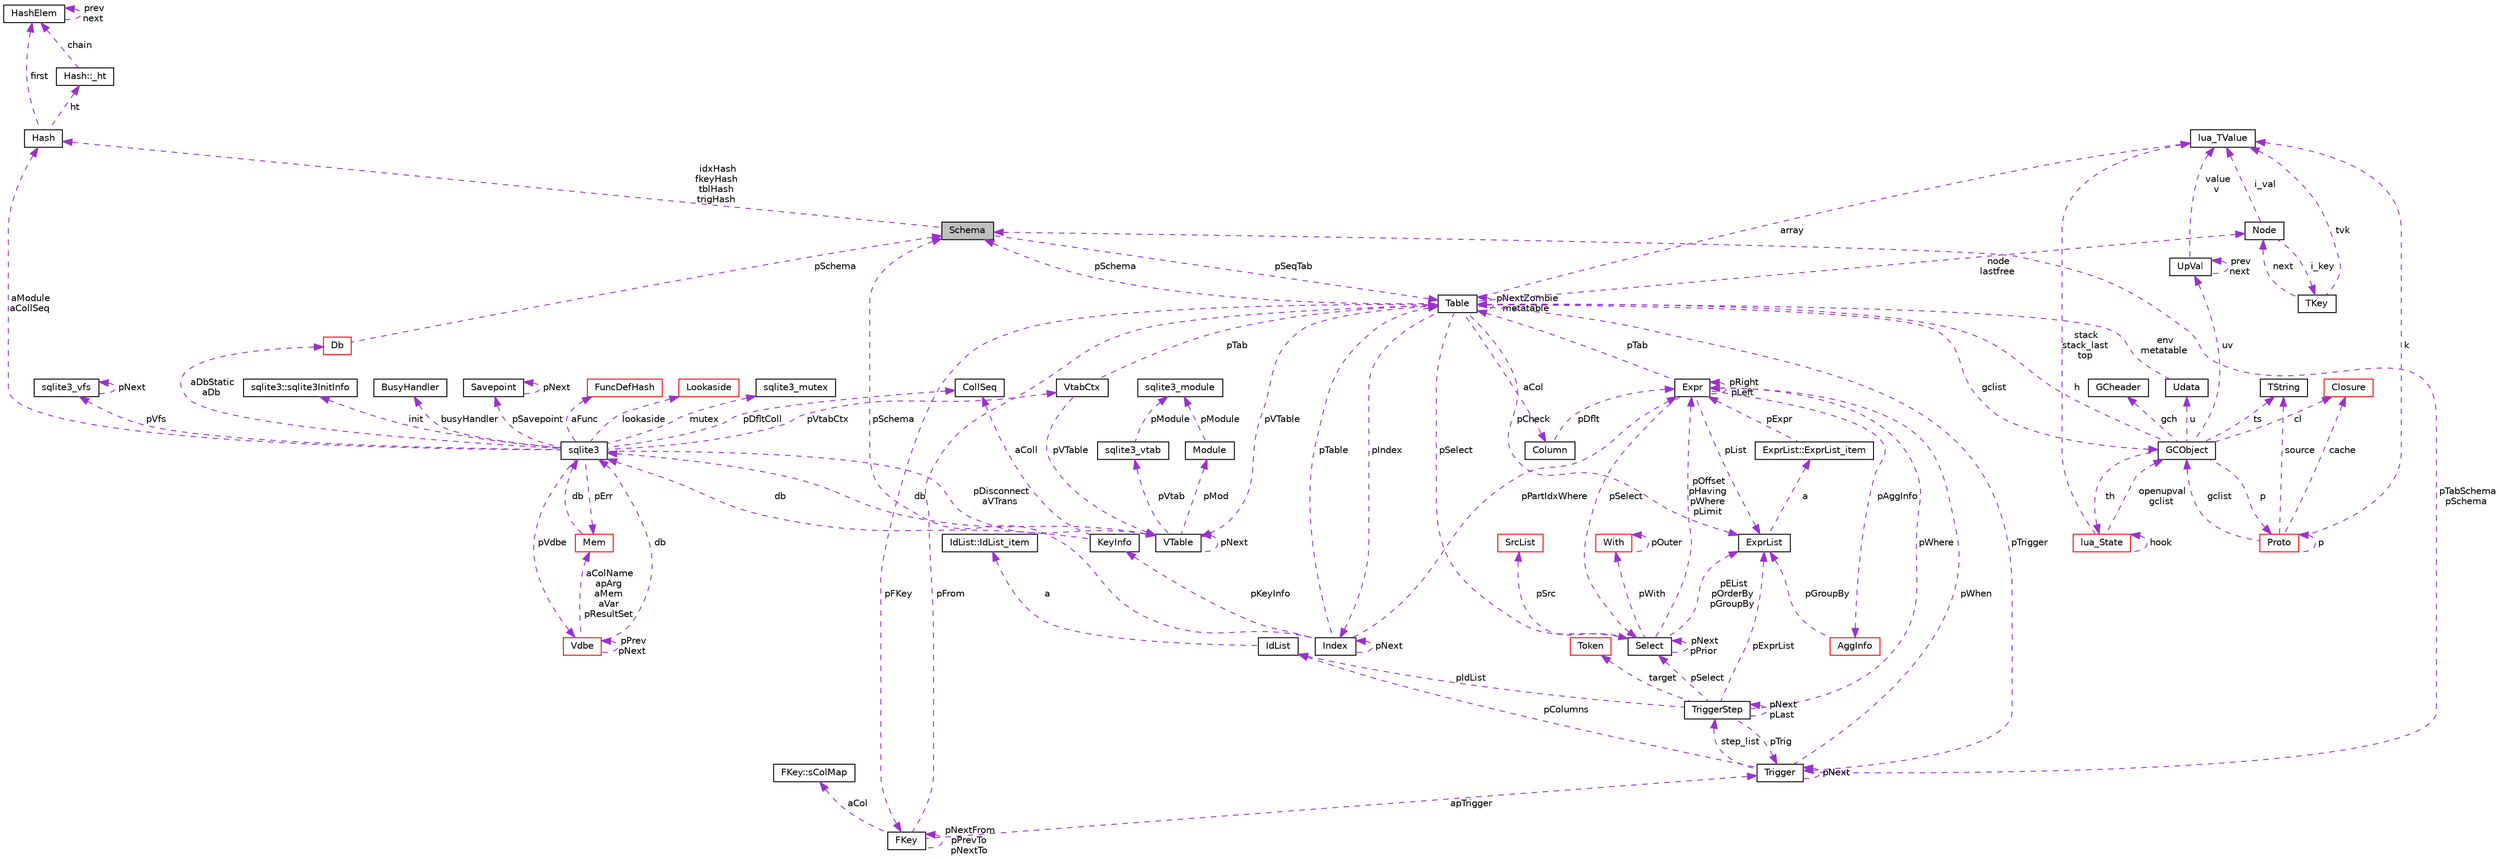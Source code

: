 digraph "Schema"
{
  edge [fontname="Helvetica",fontsize="10",labelfontname="Helvetica",labelfontsize="10"];
  node [fontname="Helvetica",fontsize="10",shape=record];
  Node1 [label="Schema",height=0.2,width=0.4,color="black", fillcolor="grey75", style="filled", fontcolor="black"];
  Node2 -> Node1 [dir="back",color="darkorchid3",fontsize="10",style="dashed",label=" pSeqTab" ];
  Node2 [label="Table",height=0.2,width=0.4,color="black", fillcolor="white", style="filled",URL="$struct_table.html"];
  Node3 -> Node2 [dir="back",color="darkorchid3",fontsize="10",style="dashed",label=" node\nlastfree" ];
  Node3 [label="Node",height=0.2,width=0.4,color="black", fillcolor="white", style="filled",URL="$struct_node.html"];
  Node4 -> Node3 [dir="back",color="darkorchid3",fontsize="10",style="dashed",label=" i_val" ];
  Node4 [label="lua_TValue",height=0.2,width=0.4,color="black", fillcolor="white", style="filled",URL="$structlua___t_value.html"];
  Node5 -> Node3 [dir="back",color="darkorchid3",fontsize="10",style="dashed",label=" i_key" ];
  Node5 [label="TKey",height=0.2,width=0.4,color="black", fillcolor="white", style="filled",URL="$union_t_key.html"];
  Node3 -> Node5 [dir="back",color="darkorchid3",fontsize="10",style="dashed",label=" next" ];
  Node4 -> Node5 [dir="back",color="darkorchid3",fontsize="10",style="dashed",label=" tvk" ];
  Node1 -> Node2 [dir="back",color="darkorchid3",fontsize="10",style="dashed",label=" pSchema" ];
  Node4 -> Node2 [dir="back",color="darkorchid3",fontsize="10",style="dashed",label=" array" ];
  Node6 -> Node2 [dir="back",color="darkorchid3",fontsize="10",style="dashed",label=" aCol" ];
  Node6 [label="Column",height=0.2,width=0.4,color="black", fillcolor="white", style="filled",URL="$struct_column.html"];
  Node7 -> Node6 [dir="back",color="darkorchid3",fontsize="10",style="dashed",label=" pDflt" ];
  Node7 [label="Expr",height=0.2,width=0.4,color="black", fillcolor="white", style="filled",URL="$struct_expr.html"];
  Node8 -> Node7 [dir="back",color="darkorchid3",fontsize="10",style="dashed",label=" pAggInfo" ];
  Node8 [label="AggInfo",height=0.2,width=0.4,color="red", fillcolor="white", style="filled",URL="$struct_agg_info.html"];
  Node9 -> Node8 [dir="back",color="darkorchid3",fontsize="10",style="dashed",label=" pGroupBy" ];
  Node9 [label="ExprList",height=0.2,width=0.4,color="black", fillcolor="white", style="filled",URL="$struct_expr_list.html"];
  Node10 -> Node9 [dir="back",color="darkorchid3",fontsize="10",style="dashed",label=" a" ];
  Node10 [label="ExprList::ExprList_item",height=0.2,width=0.4,color="black", fillcolor="white", style="filled",URL="$struct_expr_list_1_1_expr_list__item.html"];
  Node7 -> Node10 [dir="back",color="darkorchid3",fontsize="10",style="dashed",label=" pExpr" ];
  Node7 -> Node7 [dir="back",color="darkorchid3",fontsize="10",style="dashed",label=" pRight\npLeft" ];
  Node2 -> Node7 [dir="back",color="darkorchid3",fontsize="10",style="dashed",label=" pTab" ];
  Node11 -> Node7 [dir="back",color="darkorchid3",fontsize="10",style="dashed",label=" pSelect" ];
  Node11 [label="Select",height=0.2,width=0.4,color="black", fillcolor="white", style="filled",URL="$struct_select.html"];
  Node7 -> Node11 [dir="back",color="darkorchid3",fontsize="10",style="dashed",label=" pOffset\npHaving\npWhere\npLimit" ];
  Node12 -> Node11 [dir="back",color="darkorchid3",fontsize="10",style="dashed",label=" pWith" ];
  Node12 [label="With",height=0.2,width=0.4,color="red", fillcolor="white", style="filled",URL="$struct_with.html"];
  Node12 -> Node12 [dir="back",color="darkorchid3",fontsize="10",style="dashed",label=" pOuter" ];
  Node11 -> Node11 [dir="back",color="darkorchid3",fontsize="10",style="dashed",label=" pNext\npPrior" ];
  Node13 -> Node11 [dir="back",color="darkorchid3",fontsize="10",style="dashed",label=" pSrc" ];
  Node13 [label="SrcList",height=0.2,width=0.4,color="red", fillcolor="white", style="filled",URL="$struct_src_list.html"];
  Node9 -> Node11 [dir="back",color="darkorchid3",fontsize="10",style="dashed",label=" pEList\npOrderBy\npGroupBy" ];
  Node9 -> Node7 [dir="back",color="darkorchid3",fontsize="10",style="dashed",label=" pList" ];
  Node14 -> Node2 [dir="back",color="darkorchid3",fontsize="10",style="dashed",label=" pFKey" ];
  Node14 [label="FKey",height=0.2,width=0.4,color="black", fillcolor="white", style="filled",URL="$struct_f_key.html"];
  Node15 -> Node14 [dir="back",color="darkorchid3",fontsize="10",style="dashed",label=" aCol" ];
  Node15 [label="FKey::sColMap",height=0.2,width=0.4,color="black", fillcolor="white", style="filled",URL="$struct_f_key_1_1s_col_map.html"];
  Node14 -> Node14 [dir="back",color="darkorchid3",fontsize="10",style="dashed",label=" pNextFrom\npPrevTo\npNextTo" ];
  Node2 -> Node14 [dir="back",color="darkorchid3",fontsize="10",style="dashed",label=" pFrom" ];
  Node16 -> Node14 [dir="back",color="darkorchid3",fontsize="10",style="dashed",label=" apTrigger" ];
  Node16 [label="Trigger",height=0.2,width=0.4,color="black", fillcolor="white", style="filled",URL="$struct_trigger.html"];
  Node17 -> Node16 [dir="back",color="darkorchid3",fontsize="10",style="dashed",label=" step_list" ];
  Node17 [label="TriggerStep",height=0.2,width=0.4,color="black", fillcolor="white", style="filled",URL="$struct_trigger_step.html"];
  Node17 -> Node17 [dir="back",color="darkorchid3",fontsize="10",style="dashed",label=" pNext\npLast" ];
  Node7 -> Node17 [dir="back",color="darkorchid3",fontsize="10",style="dashed",label=" pWhere" ];
  Node18 -> Node17 [dir="back",color="darkorchid3",fontsize="10",style="dashed",label=" target" ];
  Node18 [label="Token",height=0.2,width=0.4,color="red", fillcolor="white", style="filled",URL="$struct_token.html"];
  Node19 -> Node17 [dir="back",color="darkorchid3",fontsize="10",style="dashed",label=" pIdList" ];
  Node19 [label="IdList",height=0.2,width=0.4,color="black", fillcolor="white", style="filled",URL="$struct_id_list.html"];
  Node20 -> Node19 [dir="back",color="darkorchid3",fontsize="10",style="dashed",label=" a" ];
  Node20 [label="IdList::IdList_item",height=0.2,width=0.4,color="black", fillcolor="white", style="filled",URL="$struct_id_list_1_1_id_list__item.html"];
  Node11 -> Node17 [dir="back",color="darkorchid3",fontsize="10",style="dashed",label=" pSelect" ];
  Node16 -> Node17 [dir="back",color="darkorchid3",fontsize="10",style="dashed",label=" pTrig" ];
  Node9 -> Node17 [dir="back",color="darkorchid3",fontsize="10",style="dashed",label=" pExprList" ];
  Node1 -> Node16 [dir="back",color="darkorchid3",fontsize="10",style="dashed",label=" pTabSchema\npSchema" ];
  Node7 -> Node16 [dir="back",color="darkorchid3",fontsize="10",style="dashed",label=" pWhen" ];
  Node19 -> Node16 [dir="back",color="darkorchid3",fontsize="10",style="dashed",label=" pColumns" ];
  Node16 -> Node16 [dir="back",color="darkorchid3",fontsize="10",style="dashed",label=" pNext" ];
  Node21 -> Node2 [dir="back",color="darkorchid3",fontsize="10",style="dashed",label=" pVTable" ];
  Node21 [label="VTable",height=0.2,width=0.4,color="black", fillcolor="white", style="filled",URL="$struct_v_table.html"];
  Node22 -> Node21 [dir="back",color="darkorchid3",fontsize="10",style="dashed",label=" db" ];
  Node22 [label="sqlite3",height=0.2,width=0.4,color="black", fillcolor="white", style="filled",URL="$structsqlite3.html"];
  Node23 -> Node22 [dir="back",color="darkorchid3",fontsize="10",style="dashed",label=" pErr" ];
  Node23 [label="Mem",height=0.2,width=0.4,color="red", fillcolor="white", style="filled",URL="$struct_mem.html"];
  Node22 -> Node23 [dir="back",color="darkorchid3",fontsize="10",style="dashed",label=" db" ];
  Node24 -> Node22 [dir="back",color="darkorchid3",fontsize="10",style="dashed",label=" pVdbe" ];
  Node24 [label="Vdbe",height=0.2,width=0.4,color="red", fillcolor="white", style="filled",URL="$struct_vdbe.html"];
  Node24 -> Node24 [dir="back",color="darkorchid3",fontsize="10",style="dashed",label=" pPrev\npNext" ];
  Node23 -> Node24 [dir="back",color="darkorchid3",fontsize="10",style="dashed",label=" aColName\napArg\naMem\naVar\npResultSet" ];
  Node22 -> Node24 [dir="back",color="darkorchid3",fontsize="10",style="dashed",label=" db" ];
  Node25 -> Node22 [dir="back",color="darkorchid3",fontsize="10",style="dashed",label=" pSavepoint" ];
  Node25 [label="Savepoint",height=0.2,width=0.4,color="black", fillcolor="white", style="filled",URL="$struct_savepoint.html"];
  Node25 -> Node25 [dir="back",color="darkorchid3",fontsize="10",style="dashed",label=" pNext" ];
  Node26 -> Node22 [dir="back",color="darkorchid3",fontsize="10",style="dashed",label=" aFunc" ];
  Node26 [label="FuncDefHash",height=0.2,width=0.4,color="red", fillcolor="white", style="filled",URL="$struct_func_def_hash.html"];
  Node27 -> Node22 [dir="back",color="darkorchid3",fontsize="10",style="dashed",label=" lookaside" ];
  Node27 [label="Lookaside",height=0.2,width=0.4,color="red", fillcolor="white", style="filled",URL="$struct_lookaside.html"];
  Node28 -> Node22 [dir="back",color="darkorchid3",fontsize="10",style="dashed",label=" mutex" ];
  Node28 [label="sqlite3_mutex",height=0.2,width=0.4,color="black", fillcolor="white", style="filled",URL="$structsqlite3__mutex.html"];
  Node29 -> Node22 [dir="back",color="darkorchid3",fontsize="10",style="dashed",label=" pVfs" ];
  Node29 [label="sqlite3_vfs",height=0.2,width=0.4,color="black", fillcolor="white", style="filled",URL="$structsqlite3__vfs.html"];
  Node29 -> Node29 [dir="back",color="darkorchid3",fontsize="10",style="dashed",label=" pNext" ];
  Node30 -> Node22 [dir="back",color="darkorchid3",fontsize="10",style="dashed",label=" init" ];
  Node30 [label="sqlite3::sqlite3InitInfo",height=0.2,width=0.4,color="black", fillcolor="white", style="filled",URL="$structsqlite3_1_1sqlite3_init_info.html"];
  Node31 -> Node22 [dir="back",color="darkorchid3",fontsize="10",style="dashed",label=" busyHandler" ];
  Node31 [label="BusyHandler",height=0.2,width=0.4,color="black", fillcolor="white", style="filled",URL="$struct_busy_handler.html"];
  Node32 -> Node22 [dir="back",color="darkorchid3",fontsize="10",style="dashed",label=" pVtabCtx" ];
  Node32 [label="VtabCtx",height=0.2,width=0.4,color="black", fillcolor="white", style="filled",URL="$struct_vtab_ctx.html"];
  Node21 -> Node32 [dir="back",color="darkorchid3",fontsize="10",style="dashed",label=" pVTable" ];
  Node2 -> Node32 [dir="back",color="darkorchid3",fontsize="10",style="dashed",label=" pTab" ];
  Node33 -> Node22 [dir="back",color="darkorchid3",fontsize="10",style="dashed",label=" pDfltColl" ];
  Node33 [label="CollSeq",height=0.2,width=0.4,color="black", fillcolor="white", style="filled",URL="$struct_coll_seq.html"];
  Node21 -> Node22 [dir="back",color="darkorchid3",fontsize="10",style="dashed",label=" pDisconnect\naVTrans" ];
  Node34 -> Node22 [dir="back",color="darkorchid3",fontsize="10",style="dashed",label=" aDbStatic\naDb" ];
  Node34 [label="Db",height=0.2,width=0.4,color="red", fillcolor="white", style="filled",URL="$struct_db.html"];
  Node1 -> Node34 [dir="back",color="darkorchid3",fontsize="10",style="dashed",label=" pSchema" ];
  Node35 -> Node22 [dir="back",color="darkorchid3",fontsize="10",style="dashed",label=" aModule\naCollSeq" ];
  Node35 [label="Hash",height=0.2,width=0.4,color="black", fillcolor="white", style="filled",URL="$struct_hash.html"];
  Node36 -> Node35 [dir="back",color="darkorchid3",fontsize="10",style="dashed",label=" ht" ];
  Node36 [label="Hash::_ht",height=0.2,width=0.4,color="black", fillcolor="white", style="filled",URL="$struct_hash_1_1__ht.html"];
  Node37 -> Node36 [dir="back",color="darkorchid3",fontsize="10",style="dashed",label=" chain" ];
  Node37 [label="HashElem",height=0.2,width=0.4,color="black", fillcolor="white", style="filled",URL="$struct_hash_elem.html"];
  Node37 -> Node37 [dir="back",color="darkorchid3",fontsize="10",style="dashed",label=" prev\nnext" ];
  Node37 -> Node35 [dir="back",color="darkorchid3",fontsize="10",style="dashed",label=" first" ];
  Node21 -> Node21 [dir="back",color="darkorchid3",fontsize="10",style="dashed",label=" pNext" ];
  Node38 -> Node21 [dir="back",color="darkorchid3",fontsize="10",style="dashed",label=" pMod" ];
  Node38 [label="Module",height=0.2,width=0.4,color="black", fillcolor="white", style="filled",URL="$struct_module.html"];
  Node39 -> Node38 [dir="back",color="darkorchid3",fontsize="10",style="dashed",label=" pModule" ];
  Node39 [label="sqlite3_module",height=0.2,width=0.4,color="black", fillcolor="white", style="filled",URL="$structsqlite3__module.html"];
  Node40 -> Node21 [dir="back",color="darkorchid3",fontsize="10",style="dashed",label=" pVtab" ];
  Node40 [label="sqlite3_vtab",height=0.2,width=0.4,color="black", fillcolor="white", style="filled",URL="$structsqlite3__vtab.html"];
  Node39 -> Node40 [dir="back",color="darkorchid3",fontsize="10",style="dashed",label=" pModule" ];
  Node2 -> Node2 [dir="back",color="darkorchid3",fontsize="10",style="dashed",label=" pNextZombie\nmetatable" ];
  Node16 -> Node2 [dir="back",color="darkorchid3",fontsize="10",style="dashed",label=" pTrigger" ];
  Node11 -> Node2 [dir="back",color="darkorchid3",fontsize="10",style="dashed",label=" pSelect" ];
  Node41 -> Node2 [dir="back",color="darkorchid3",fontsize="10",style="dashed",label=" gclist" ];
  Node41 [label="GCObject",height=0.2,width=0.4,color="black", fillcolor="white", style="filled",URL="$union_g_c_object.html"];
  Node42 -> Node41 [dir="back",color="darkorchid3",fontsize="10",style="dashed",label=" uv" ];
  Node42 [label="UpVal",height=0.2,width=0.4,color="black", fillcolor="white", style="filled",URL="$struct_up_val.html"];
  Node42 -> Node42 [dir="back",color="darkorchid3",fontsize="10",style="dashed",label=" prev\nnext" ];
  Node4 -> Node42 [dir="back",color="darkorchid3",fontsize="10",style="dashed",label=" value\nv" ];
  Node43 -> Node41 [dir="back",color="darkorchid3",fontsize="10",style="dashed",label=" p" ];
  Node43 [label="Proto",height=0.2,width=0.4,color="red", fillcolor="white", style="filled",URL="$struct_proto.html"];
  Node4 -> Node43 [dir="back",color="darkorchid3",fontsize="10",style="dashed",label=" k" ];
  Node43 -> Node43 [dir="back",color="darkorchid3",fontsize="10",style="dashed",label=" p" ];
  Node44 -> Node43 [dir="back",color="darkorchid3",fontsize="10",style="dashed",label=" source" ];
  Node44 [label="TString",height=0.2,width=0.4,color="black", fillcolor="white", style="filled",URL="$union_t_string.html"];
  Node45 -> Node43 [dir="back",color="darkorchid3",fontsize="10",style="dashed",label=" cache" ];
  Node45 [label="Closure",height=0.2,width=0.4,color="red", fillcolor="white", style="filled",URL="$union_closure.html"];
  Node41 -> Node43 [dir="back",color="darkorchid3",fontsize="10",style="dashed",label=" gclist" ];
  Node44 -> Node41 [dir="back",color="darkorchid3",fontsize="10",style="dashed",label=" ts" ];
  Node45 -> Node41 [dir="back",color="darkorchid3",fontsize="10",style="dashed",label=" cl" ];
  Node46 -> Node41 [dir="back",color="darkorchid3",fontsize="10",style="dashed",label=" gch" ];
  Node46 [label="GCheader",height=0.2,width=0.4,color="black", fillcolor="white", style="filled",URL="$struct_g_cheader.html"];
  Node2 -> Node41 [dir="back",color="darkorchid3",fontsize="10",style="dashed",label=" h" ];
  Node47 -> Node41 [dir="back",color="darkorchid3",fontsize="10",style="dashed",label=" u" ];
  Node47 [label="Udata",height=0.2,width=0.4,color="black", fillcolor="white", style="filled",URL="$union_udata.html"];
  Node2 -> Node47 [dir="back",color="darkorchid3",fontsize="10",style="dashed",label=" env\nmetatable" ];
  Node48 -> Node41 [dir="back",color="darkorchid3",fontsize="10",style="dashed",label=" th" ];
  Node48 [label="lua_State",height=0.2,width=0.4,color="red", fillcolor="white", style="filled",URL="$structlua___state.html"];
  Node4 -> Node48 [dir="back",color="darkorchid3",fontsize="10",style="dashed",label=" stack\nstack_last\ntop" ];
  Node41 -> Node48 [dir="back",color="darkorchid3",fontsize="10",style="dashed",label=" openupval\ngclist" ];
  Node48 -> Node48 [dir="back",color="darkorchid3",fontsize="10",style="dashed",label=" hook" ];
  Node9 -> Node2 [dir="back",color="darkorchid3",fontsize="10",style="dashed",label=" pCheck" ];
  Node49 -> Node2 [dir="back",color="darkorchid3",fontsize="10",style="dashed",label=" pIndex" ];
  Node49 [label="Index",height=0.2,width=0.4,color="black", fillcolor="white", style="filled",URL="$struct_index.html"];
  Node1 -> Node49 [dir="back",color="darkorchid3",fontsize="10",style="dashed",label=" pSchema" ];
  Node7 -> Node49 [dir="back",color="darkorchid3",fontsize="10",style="dashed",label=" pPartIdxWhere" ];
  Node2 -> Node49 [dir="back",color="darkorchid3",fontsize="10",style="dashed",label=" pTable" ];
  Node50 -> Node49 [dir="back",color="darkorchid3",fontsize="10",style="dashed",label=" pKeyInfo" ];
  Node50 [label="KeyInfo",height=0.2,width=0.4,color="black", fillcolor="white", style="filled",URL="$struct_key_info.html"];
  Node22 -> Node50 [dir="back",color="darkorchid3",fontsize="10",style="dashed",label=" db" ];
  Node33 -> Node50 [dir="back",color="darkorchid3",fontsize="10",style="dashed",label=" aColl" ];
  Node49 -> Node49 [dir="back",color="darkorchid3",fontsize="10",style="dashed",label=" pNext" ];
  Node35 -> Node1 [dir="back",color="darkorchid3",fontsize="10",style="dashed",label=" idxHash\nfkeyHash\ntblHash\ntrigHash" ];
}
